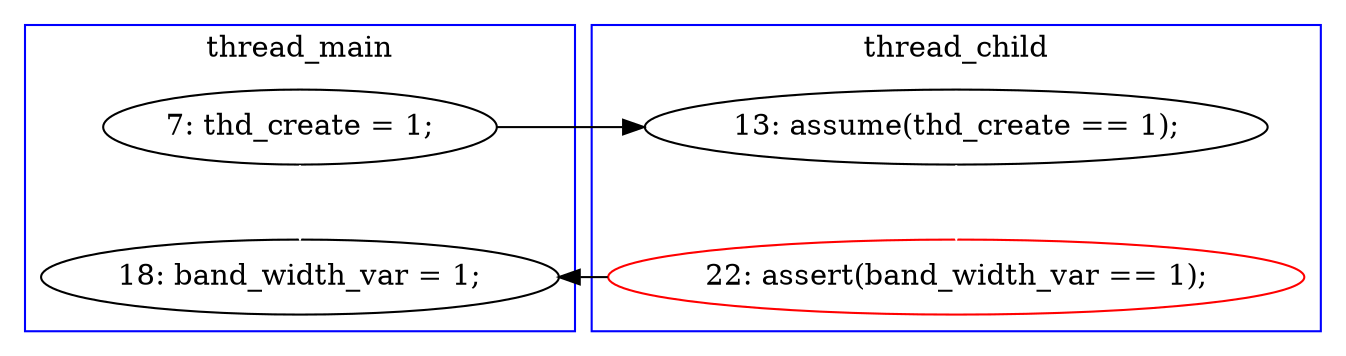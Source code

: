 digraph Counterexample {
	4 -> 14 [color = white, style = solid]
	13 -> 14 [color = black, style = solid, constraint = false]
	4 -> 10 [color = black, style = solid, constraint = false]
	10 -> 13 [color = white, style = solid]
	subgraph cluster1 {
		label = thread_main
		color = blue
		14  [label = "18: band_width_var = 1;"]
		4  [label = "7: thd_create = 1;"]
	}
	subgraph cluster2 {
		label = thread_child
		color = blue
		13  [label = "22: assert(band_width_var == 1);", color = red]
		10  [label = "13: assume(thd_create == 1);"]
	}
}
